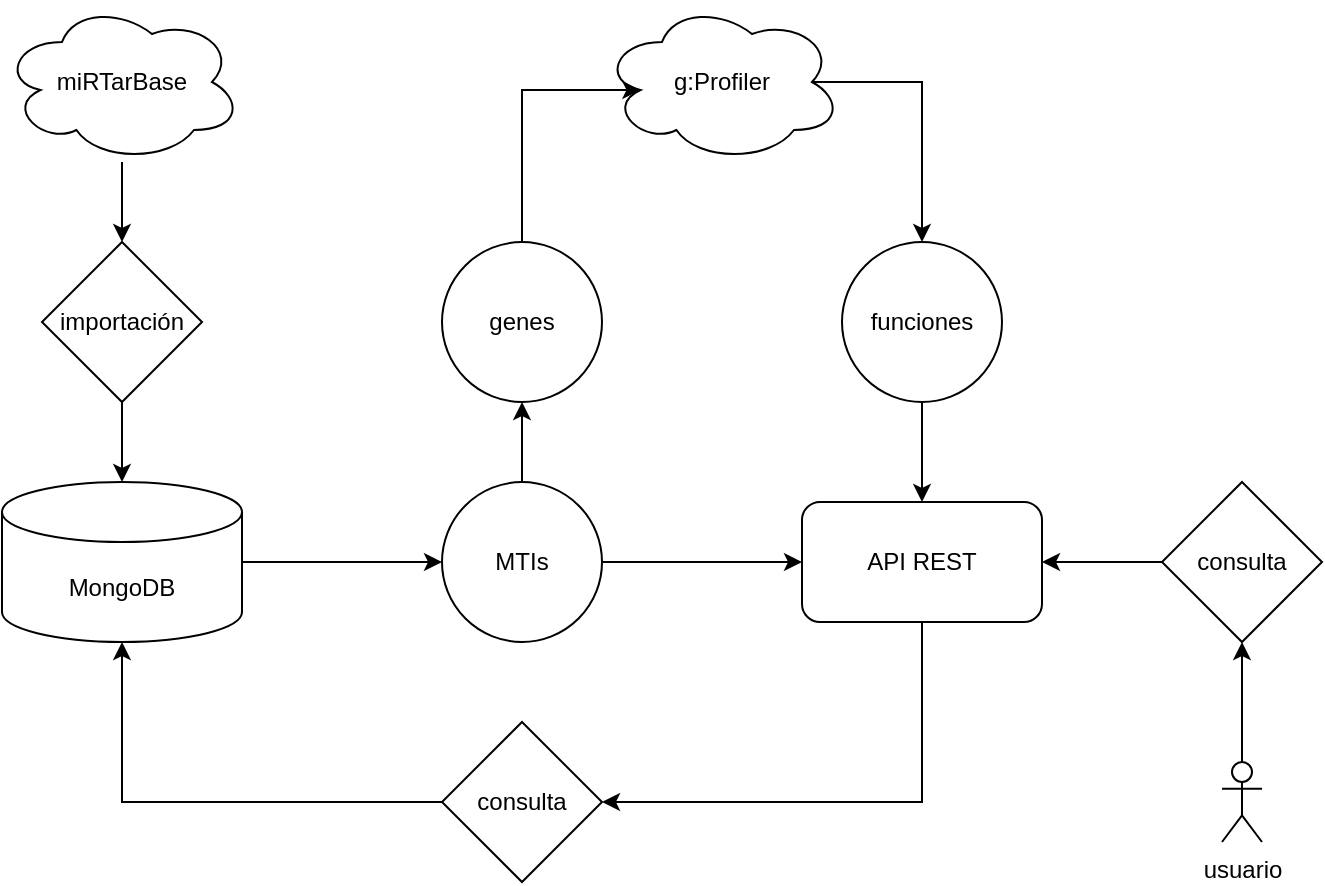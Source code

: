 <mxfile version="21.6.3" type="device">
  <diagram id="C5RBs43oDa-KdzZeNtuy" name="Page-1">
    <mxGraphModel dx="1372" dy="795" grid="1" gridSize="10" guides="1" tooltips="1" connect="1" arrows="1" fold="1" page="1" pageScale="1" pageWidth="827" pageHeight="1169" math="0" shadow="0">
      <root>
        <mxCell id="WIyWlLk6GJQsqaUBKTNV-0" />
        <mxCell id="WIyWlLk6GJQsqaUBKTNV-1" parent="WIyWlLk6GJQsqaUBKTNV-0" />
        <mxCell id="c2My8j1zMIpxn0Pv0VPL-42" value="" style="edgeStyle=orthogonalEdgeStyle;rounded=0;orthogonalLoop=1;jettySize=auto;html=1;" edge="1" parent="WIyWlLk6GJQsqaUBKTNV-1" source="c2My8j1zMIpxn0Pv0VPL-23" target="c2My8j1zMIpxn0Pv0VPL-24">
          <mxGeometry relative="1" as="geometry" />
        </mxCell>
        <mxCell id="c2My8j1zMIpxn0Pv0VPL-23" value="&lt;div&gt;miRTarBase&lt;/div&gt;" style="ellipse;shape=cloud;whiteSpace=wrap;html=1;" vertex="1" parent="WIyWlLk6GJQsqaUBKTNV-1">
          <mxGeometry x="40" y="40" width="120" height="80" as="geometry" />
        </mxCell>
        <mxCell id="c2My8j1zMIpxn0Pv0VPL-43" value="" style="edgeStyle=orthogonalEdgeStyle;rounded=0;orthogonalLoop=1;jettySize=auto;html=1;" edge="1" parent="WIyWlLk6GJQsqaUBKTNV-1" source="c2My8j1zMIpxn0Pv0VPL-24" target="c2My8j1zMIpxn0Pv0VPL-25">
          <mxGeometry relative="1" as="geometry" />
        </mxCell>
        <mxCell id="c2My8j1zMIpxn0Pv0VPL-24" value="importación" style="rhombus;whiteSpace=wrap;html=1;" vertex="1" parent="WIyWlLk6GJQsqaUBKTNV-1">
          <mxGeometry x="60" y="160" width="80" height="80" as="geometry" />
        </mxCell>
        <mxCell id="c2My8j1zMIpxn0Pv0VPL-37" style="edgeStyle=orthogonalEdgeStyle;rounded=0;orthogonalLoop=1;jettySize=auto;html=1;entryX=0;entryY=0.5;entryDx=0;entryDy=0;" edge="1" parent="WIyWlLk6GJQsqaUBKTNV-1" source="c2My8j1zMIpxn0Pv0VPL-25" target="c2My8j1zMIpxn0Pv0VPL-31">
          <mxGeometry relative="1" as="geometry" />
        </mxCell>
        <mxCell id="c2My8j1zMIpxn0Pv0VPL-25" value="&lt;div&gt;MongoDB&lt;/div&gt;" style="shape=cylinder3;whiteSpace=wrap;html=1;boundedLbl=1;backgroundOutline=1;size=15;" vertex="1" parent="WIyWlLk6GJQsqaUBKTNV-1">
          <mxGeometry x="40" y="280" width="120" height="80" as="geometry" />
        </mxCell>
        <mxCell id="c2My8j1zMIpxn0Pv0VPL-45" style="edgeStyle=orthogonalEdgeStyle;rounded=0;orthogonalLoop=1;jettySize=auto;html=1;exitX=0.875;exitY=0.5;exitDx=0;exitDy=0;exitPerimeter=0;entryX=0.5;entryY=0;entryDx=0;entryDy=0;" edge="1" parent="WIyWlLk6GJQsqaUBKTNV-1" source="c2My8j1zMIpxn0Pv0VPL-26" target="c2My8j1zMIpxn0Pv0VPL-33">
          <mxGeometry relative="1" as="geometry">
            <Array as="points">
              <mxPoint x="500" y="80" />
            </Array>
          </mxGeometry>
        </mxCell>
        <mxCell id="c2My8j1zMIpxn0Pv0VPL-26" value="g:Profiler" style="ellipse;shape=cloud;whiteSpace=wrap;html=1;" vertex="1" parent="WIyWlLk6GJQsqaUBKTNV-1">
          <mxGeometry x="340" y="40" width="120" height="80" as="geometry" />
        </mxCell>
        <mxCell id="c2My8j1zMIpxn0Pv0VPL-50" style="edgeStyle=orthogonalEdgeStyle;rounded=0;orthogonalLoop=1;jettySize=auto;html=1;exitX=0.5;exitY=1;exitDx=0;exitDy=0;entryX=1;entryY=0.5;entryDx=0;entryDy=0;" edge="1" parent="WIyWlLk6GJQsqaUBKTNV-1" source="c2My8j1zMIpxn0Pv0VPL-27" target="c2My8j1zMIpxn0Pv0VPL-30">
          <mxGeometry relative="1" as="geometry" />
        </mxCell>
        <mxCell id="c2My8j1zMIpxn0Pv0VPL-27" value="API REST" style="rounded=1;whiteSpace=wrap;html=1;" vertex="1" parent="WIyWlLk6GJQsqaUBKTNV-1">
          <mxGeometry x="440" y="290" width="120" height="60" as="geometry" />
        </mxCell>
        <mxCell id="c2My8j1zMIpxn0Pv0VPL-55" value="" style="edgeStyle=orthogonalEdgeStyle;rounded=0;orthogonalLoop=1;jettySize=auto;html=1;" edge="1" parent="WIyWlLk6GJQsqaUBKTNV-1" source="c2My8j1zMIpxn0Pv0VPL-28" target="c2My8j1zMIpxn0Pv0VPL-54">
          <mxGeometry relative="1" as="geometry" />
        </mxCell>
        <mxCell id="c2My8j1zMIpxn0Pv0VPL-28" value="usuario" style="shape=umlActor;verticalLabelPosition=bottom;verticalAlign=top;html=1;outlineConnect=0;" vertex="1" parent="WIyWlLk6GJQsqaUBKTNV-1">
          <mxGeometry x="650" y="420" width="20" height="40" as="geometry" />
        </mxCell>
        <mxCell id="c2My8j1zMIpxn0Pv0VPL-36" style="edgeStyle=orthogonalEdgeStyle;rounded=0;orthogonalLoop=1;jettySize=auto;html=1;entryX=0.5;entryY=1;entryDx=0;entryDy=0;entryPerimeter=0;" edge="1" parent="WIyWlLk6GJQsqaUBKTNV-1" source="c2My8j1zMIpxn0Pv0VPL-30" target="c2My8j1zMIpxn0Pv0VPL-25">
          <mxGeometry relative="1" as="geometry" />
        </mxCell>
        <mxCell id="c2My8j1zMIpxn0Pv0VPL-30" value="consulta" style="rhombus;whiteSpace=wrap;html=1;" vertex="1" parent="WIyWlLk6GJQsqaUBKTNV-1">
          <mxGeometry x="260" y="400" width="80" height="80" as="geometry" />
        </mxCell>
        <mxCell id="c2My8j1zMIpxn0Pv0VPL-51" style="edgeStyle=orthogonalEdgeStyle;rounded=0;orthogonalLoop=1;jettySize=auto;html=1;exitX=1;exitY=0.5;exitDx=0;exitDy=0;entryX=0;entryY=0.5;entryDx=0;entryDy=0;" edge="1" parent="WIyWlLk6GJQsqaUBKTNV-1" source="c2My8j1zMIpxn0Pv0VPL-31" target="c2My8j1zMIpxn0Pv0VPL-27">
          <mxGeometry relative="1" as="geometry" />
        </mxCell>
        <mxCell id="c2My8j1zMIpxn0Pv0VPL-52" style="edgeStyle=orthogonalEdgeStyle;rounded=0;orthogonalLoop=1;jettySize=auto;html=1;exitX=0.5;exitY=0;exitDx=0;exitDy=0;entryX=0.5;entryY=1;entryDx=0;entryDy=0;" edge="1" parent="WIyWlLk6GJQsqaUBKTNV-1" source="c2My8j1zMIpxn0Pv0VPL-31" target="c2My8j1zMIpxn0Pv0VPL-32">
          <mxGeometry relative="1" as="geometry" />
        </mxCell>
        <mxCell id="c2My8j1zMIpxn0Pv0VPL-31" value="MTIs" style="ellipse;whiteSpace=wrap;html=1;" vertex="1" parent="WIyWlLk6GJQsqaUBKTNV-1">
          <mxGeometry x="260" y="280" width="80" height="80" as="geometry" />
        </mxCell>
        <mxCell id="c2My8j1zMIpxn0Pv0VPL-41" style="edgeStyle=orthogonalEdgeStyle;rounded=0;orthogonalLoop=1;jettySize=auto;html=1;entryX=0.16;entryY=0.55;entryDx=0;entryDy=0;entryPerimeter=0;" edge="1" parent="WIyWlLk6GJQsqaUBKTNV-1" source="c2My8j1zMIpxn0Pv0VPL-32" target="c2My8j1zMIpxn0Pv0VPL-26">
          <mxGeometry relative="1" as="geometry">
            <Array as="points">
              <mxPoint x="300" y="84" />
            </Array>
          </mxGeometry>
        </mxCell>
        <mxCell id="c2My8j1zMIpxn0Pv0VPL-32" value="genes" style="ellipse;whiteSpace=wrap;html=1;" vertex="1" parent="WIyWlLk6GJQsqaUBKTNV-1">
          <mxGeometry x="260" y="160" width="80" height="80" as="geometry" />
        </mxCell>
        <mxCell id="c2My8j1zMIpxn0Pv0VPL-47" value="" style="edgeStyle=orthogonalEdgeStyle;rounded=0;orthogonalLoop=1;jettySize=auto;html=1;" edge="1" parent="WIyWlLk6GJQsqaUBKTNV-1" source="c2My8j1zMIpxn0Pv0VPL-33" target="c2My8j1zMIpxn0Pv0VPL-27">
          <mxGeometry relative="1" as="geometry" />
        </mxCell>
        <mxCell id="c2My8j1zMIpxn0Pv0VPL-33" value="funciones" style="ellipse;whiteSpace=wrap;html=1;" vertex="1" parent="WIyWlLk6GJQsqaUBKTNV-1">
          <mxGeometry x="460" y="160" width="80" height="80" as="geometry" />
        </mxCell>
        <mxCell id="c2My8j1zMIpxn0Pv0VPL-56" value="" style="edgeStyle=orthogonalEdgeStyle;rounded=0;orthogonalLoop=1;jettySize=auto;html=1;" edge="1" parent="WIyWlLk6GJQsqaUBKTNV-1" source="c2My8j1zMIpxn0Pv0VPL-54" target="c2My8j1zMIpxn0Pv0VPL-27">
          <mxGeometry relative="1" as="geometry" />
        </mxCell>
        <mxCell id="c2My8j1zMIpxn0Pv0VPL-54" value="consulta" style="rhombus;whiteSpace=wrap;html=1;" vertex="1" parent="WIyWlLk6GJQsqaUBKTNV-1">
          <mxGeometry x="620" y="280" width="80" height="80" as="geometry" />
        </mxCell>
      </root>
    </mxGraphModel>
  </diagram>
</mxfile>
